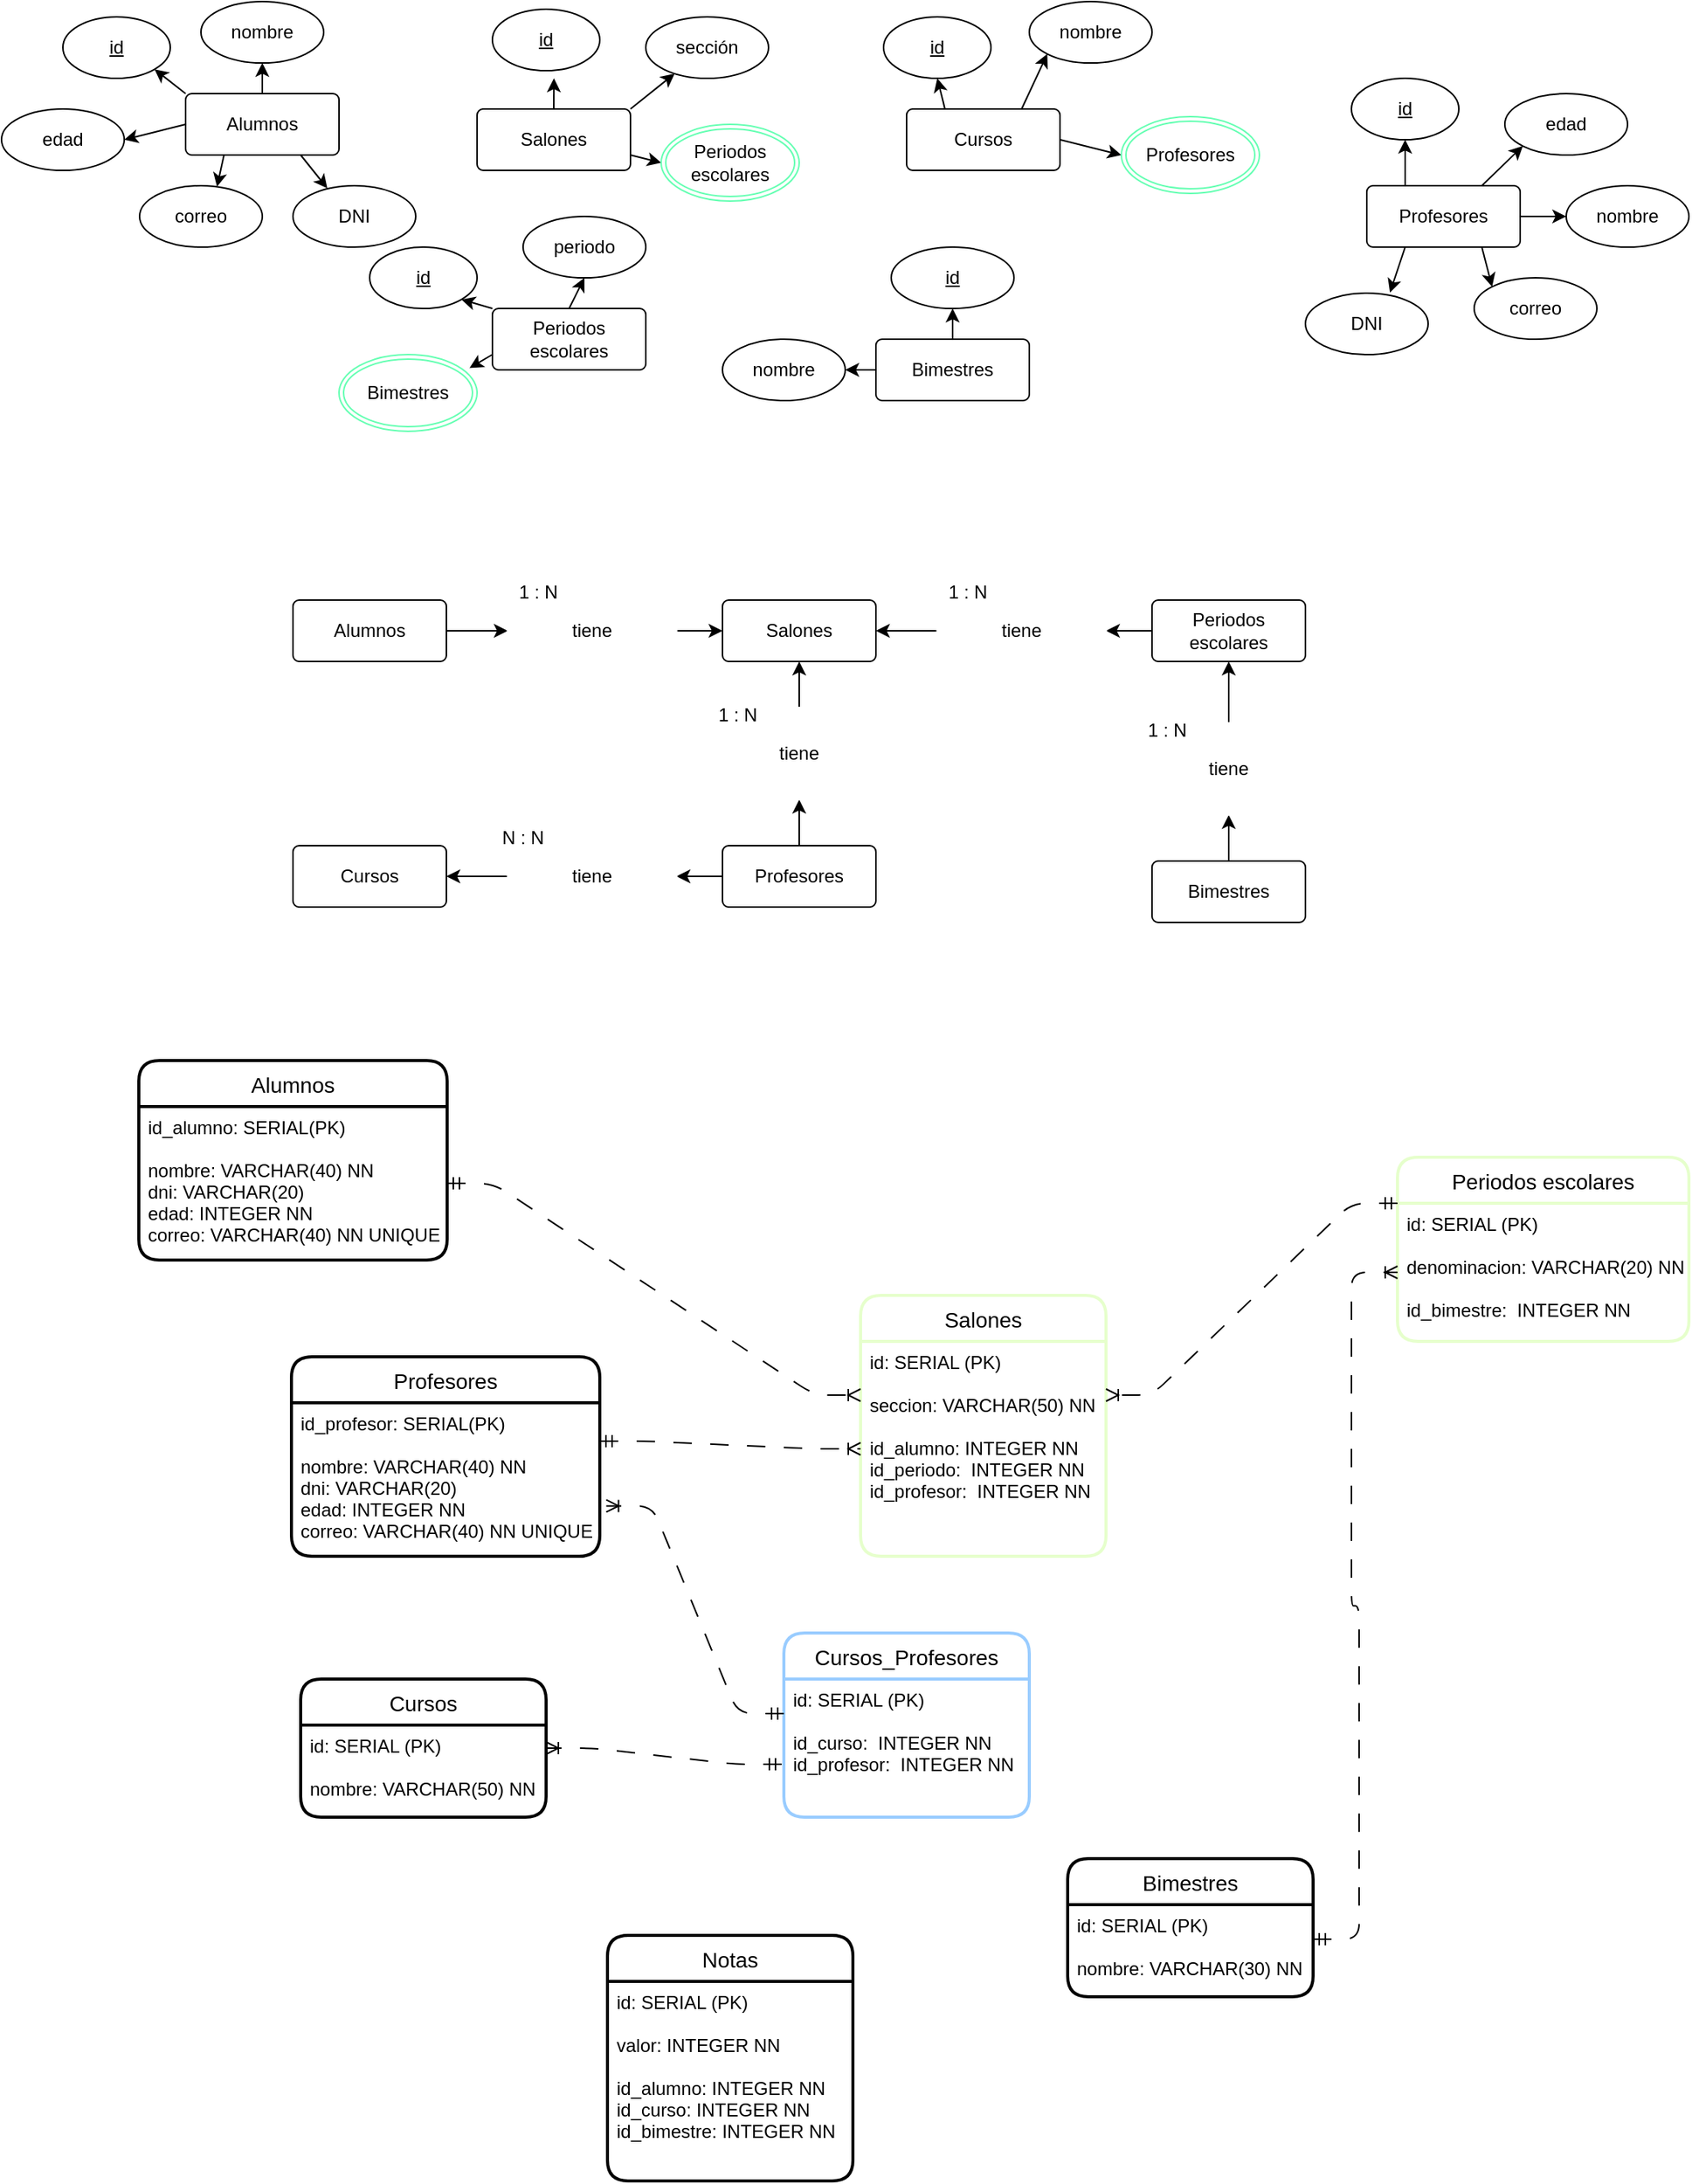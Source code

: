 <mxfile>
    <diagram id="zTvDpBMfOnWfTbX35JBE" name="Page-1">
        <mxGraphModel dx="1353" dy="523" grid="1" gridSize="10" guides="1" tooltips="1" connect="1" arrows="1" fold="1" page="1" pageScale="1" pageWidth="1169" pageHeight="1654" math="0" shadow="0">
            <root>
                <mxCell id="0"/>
                <mxCell id="1" parent="0"/>
                <mxCell id="44" style="edgeStyle=none;html=1;exitX=0.5;exitY=0;exitDx=0;exitDy=0;entryX=0.5;entryY=1;entryDx=0;entryDy=0;" parent="1" source="2" target="10" edge="1">
                    <mxGeometry relative="1" as="geometry"/>
                </mxCell>
                <mxCell id="45" style="edgeStyle=none;html=1;exitX=0;exitY=0;exitDx=0;exitDy=0;entryX=1;entryY=1;entryDx=0;entryDy=0;" parent="1" source="2" target="9" edge="1">
                    <mxGeometry relative="1" as="geometry"/>
                </mxCell>
                <mxCell id="46" style="edgeStyle=none;html=1;exitX=0;exitY=0.5;exitDx=0;exitDy=0;entryX=1;entryY=0.5;entryDx=0;entryDy=0;" parent="1" source="2" target="13" edge="1">
                    <mxGeometry relative="1" as="geometry"/>
                </mxCell>
                <mxCell id="47" style="edgeStyle=none;html=1;exitX=0.25;exitY=1;exitDx=0;exitDy=0;entryX=0.631;entryY=0.017;entryDx=0;entryDy=0;entryPerimeter=0;" parent="1" source="2" target="12" edge="1">
                    <mxGeometry relative="1" as="geometry"/>
                </mxCell>
                <mxCell id="169" style="edgeStyle=none;html=1;exitX=0.75;exitY=1;exitDx=0;exitDy=0;entryX=0.28;entryY=0.043;entryDx=0;entryDy=0;entryPerimeter=0;" edge="1" parent="1" source="2" target="168">
                    <mxGeometry relative="1" as="geometry"/>
                </mxCell>
                <mxCell id="2" value="Alumnos" style="rounded=1;arcSize=10;whiteSpace=wrap;html=1;align=center;" parent="1" vertex="1">
                    <mxGeometry x="140" y="170" width="100" height="40" as="geometry"/>
                </mxCell>
                <mxCell id="60" style="edgeStyle=none;html=1;exitX=0.25;exitY=0;exitDx=0;exitDy=0;entryX=0.5;entryY=1;entryDx=0;entryDy=0;" parent="1" source="3" target="28" edge="1">
                    <mxGeometry relative="1" as="geometry"/>
                </mxCell>
                <mxCell id="61" style="edgeStyle=none;html=1;exitX=0.75;exitY=0;exitDx=0;exitDy=0;entryX=0;entryY=1;entryDx=0;entryDy=0;" parent="1" source="3" target="31" edge="1">
                    <mxGeometry relative="1" as="geometry"/>
                </mxCell>
                <mxCell id="62" style="edgeStyle=none;html=1;exitX=1;exitY=0.5;exitDx=0;exitDy=0;entryX=0;entryY=0.5;entryDx=0;entryDy=0;" parent="1" source="3" target="29" edge="1">
                    <mxGeometry relative="1" as="geometry"/>
                </mxCell>
                <mxCell id="63" style="edgeStyle=none;html=1;exitX=0.75;exitY=1;exitDx=0;exitDy=0;entryX=0;entryY=0;entryDx=0;entryDy=0;" parent="1" source="3" target="30" edge="1">
                    <mxGeometry relative="1" as="geometry"/>
                </mxCell>
                <mxCell id="167" style="edgeStyle=none;html=1;exitX=0.25;exitY=1;exitDx=0;exitDy=0;entryX=0.689;entryY=-0.008;entryDx=0;entryDy=0;entryPerimeter=0;" edge="1" parent="1" source="3" target="166">
                    <mxGeometry relative="1" as="geometry"/>
                </mxCell>
                <mxCell id="3" value="Profesores" style="rounded=1;arcSize=10;whiteSpace=wrap;html=1;align=center;" parent="1" vertex="1">
                    <mxGeometry x="910" y="230" width="100" height="40" as="geometry"/>
                </mxCell>
                <mxCell id="48" style="edgeStyle=none;html=1;exitX=0.5;exitY=0;exitDx=0;exitDy=0;" parent="1" source="4" edge="1">
                    <mxGeometry relative="1" as="geometry">
                        <mxPoint x="380.105" y="160" as="targetPoint"/>
                    </mxGeometry>
                </mxCell>
                <mxCell id="49" style="edgeStyle=none;html=1;exitX=1;exitY=0;exitDx=0;exitDy=0;" parent="1" source="4" target="20" edge="1">
                    <mxGeometry relative="1" as="geometry"/>
                </mxCell>
                <mxCell id="50" style="edgeStyle=none;html=1;exitX=1;exitY=0.75;exitDx=0;exitDy=0;entryX=0;entryY=0.5;entryDx=0;entryDy=0;" parent="1" source="4" target="22" edge="1">
                    <mxGeometry relative="1" as="geometry"/>
                </mxCell>
                <mxCell id="4" value="Salones" style="rounded=1;arcSize=10;whiteSpace=wrap;html=1;align=center;" parent="1" vertex="1">
                    <mxGeometry x="330" y="180" width="100" height="40" as="geometry"/>
                </mxCell>
                <mxCell id="54" style="edgeStyle=none;html=1;exitX=0.25;exitY=0;exitDx=0;exitDy=0;entryX=0.5;entryY=1;entryDx=0;entryDy=0;" parent="1" source="5" target="33" edge="1">
                    <mxGeometry relative="1" as="geometry"/>
                </mxCell>
                <mxCell id="55" style="edgeStyle=none;html=1;exitX=0.75;exitY=0;exitDx=0;exitDy=0;entryX=0;entryY=1;entryDx=0;entryDy=0;" parent="1" source="5" target="23" edge="1">
                    <mxGeometry relative="1" as="geometry"/>
                </mxCell>
                <mxCell id="56" style="edgeStyle=none;html=1;exitX=1;exitY=0.5;exitDx=0;exitDy=0;entryX=0;entryY=0.5;entryDx=0;entryDy=0;" parent="1" source="5" target="26" edge="1">
                    <mxGeometry relative="1" as="geometry"/>
                </mxCell>
                <mxCell id="5" value="Cursos" style="rounded=1;arcSize=10;whiteSpace=wrap;html=1;align=center;" parent="1" vertex="1">
                    <mxGeometry x="610" y="180" width="100" height="40" as="geometry"/>
                </mxCell>
                <mxCell id="51" style="edgeStyle=none;html=1;exitX=0;exitY=0;exitDx=0;exitDy=0;entryX=1;entryY=1;entryDx=0;entryDy=0;" parent="1" source="7" target="36" edge="1">
                    <mxGeometry relative="1" as="geometry"/>
                </mxCell>
                <mxCell id="53" style="edgeStyle=none;html=1;exitX=0;exitY=0.75;exitDx=0;exitDy=0;entryX=0.945;entryY=0.176;entryDx=0;entryDy=0;entryPerimeter=0;" parent="1" source="7" target="37" edge="1">
                    <mxGeometry relative="1" as="geometry"/>
                </mxCell>
                <mxCell id="66" style="edgeStyle=none;html=1;exitX=0.5;exitY=0;exitDx=0;exitDy=0;entryX=0.5;entryY=1;entryDx=0;entryDy=0;" parent="1" source="7" target="65" edge="1">
                    <mxGeometry relative="1" as="geometry"/>
                </mxCell>
                <mxCell id="7" value="Periodos escolares" style="rounded=1;arcSize=10;whiteSpace=wrap;html=1;align=center;" parent="1" vertex="1">
                    <mxGeometry x="340" y="310" width="100" height="40" as="geometry"/>
                </mxCell>
                <mxCell id="57" style="edgeStyle=none;html=1;exitX=0.5;exitY=0;exitDx=0;exitDy=0;entryX=0.5;entryY=1;entryDx=0;entryDy=0;" parent="1" source="8" target="39" edge="1">
                    <mxGeometry relative="1" as="geometry"/>
                </mxCell>
                <mxCell id="58" style="edgeStyle=none;html=1;exitX=0;exitY=0.5;exitDx=0;exitDy=0;entryX=1;entryY=0.5;entryDx=0;entryDy=0;" parent="1" source="8" target="40" edge="1">
                    <mxGeometry relative="1" as="geometry"/>
                </mxCell>
                <mxCell id="8" value="Bimestres" style="rounded=1;arcSize=10;whiteSpace=wrap;html=1;align=center;" parent="1" vertex="1">
                    <mxGeometry x="590" y="330" width="100" height="40" as="geometry"/>
                </mxCell>
                <mxCell id="9" value="id" style="ellipse;whiteSpace=wrap;html=1;align=center;fontStyle=4;" parent="1" vertex="1">
                    <mxGeometry x="60" y="120" width="70" height="40" as="geometry"/>
                </mxCell>
                <mxCell id="10" value="nombre" style="ellipse;whiteSpace=wrap;html=1;align=center;" parent="1" vertex="1">
                    <mxGeometry x="150" y="110" width="80" height="40" as="geometry"/>
                </mxCell>
                <mxCell id="12" value="correo" style="ellipse;whiteSpace=wrap;html=1;align=center;" parent="1" vertex="1">
                    <mxGeometry x="110" y="230" width="80" height="40" as="geometry"/>
                </mxCell>
                <mxCell id="13" value="edad" style="ellipse;whiteSpace=wrap;html=1;align=center;" parent="1" vertex="1">
                    <mxGeometry x="20" y="180" width="80" height="40" as="geometry"/>
                </mxCell>
                <mxCell id="77" value="" style="edgeStyle=none;html=1;" parent="1" source="15" target="76" edge="1">
                    <mxGeometry relative="1" as="geometry"/>
                </mxCell>
                <mxCell id="140" style="edgeStyle=none;html=1;exitX=0.5;exitY=0;exitDx=0;exitDy=0;entryX=0.5;entryY=1;entryDx=0;entryDy=0;" parent="1" source="15" target="70" edge="1">
                    <mxGeometry relative="1" as="geometry"/>
                </mxCell>
                <mxCell id="15" value="Profesores" style="rounded=1;arcSize=10;whiteSpace=wrap;html=1;align=center;" parent="1" vertex="1">
                    <mxGeometry x="490" y="660" width="100" height="40" as="geometry"/>
                </mxCell>
                <mxCell id="16" value="Salones" style="rounded=1;arcSize=10;whiteSpace=wrap;html=1;align=center;" parent="1" vertex="1">
                    <mxGeometry x="490" y="500" width="100" height="40" as="geometry"/>
                </mxCell>
                <mxCell id="17" value="Cursos" style="rounded=1;arcSize=10;whiteSpace=wrap;html=1;align=center;" parent="1" vertex="1">
                    <mxGeometry x="210" y="660" width="100" height="40" as="geometry"/>
                </mxCell>
                <mxCell id="119" style="edgeStyle=none;html=1;exitX=0;exitY=0.5;exitDx=0;exitDy=0;entryX=1;entryY=0.5;entryDx=0;entryDy=0;" parent="1" source="18" target="85" edge="1">
                    <mxGeometry relative="1" as="geometry"/>
                </mxCell>
                <mxCell id="18" value="Periodos escolares" style="rounded=1;arcSize=10;whiteSpace=wrap;html=1;align=center;" parent="1" vertex="1">
                    <mxGeometry x="770" y="500" width="100" height="40" as="geometry"/>
                </mxCell>
                <mxCell id="138" style="edgeStyle=none;html=1;exitX=0.5;exitY=0;exitDx=0;exitDy=0;entryX=0.5;entryY=1;entryDx=0;entryDy=0;" parent="1" source="19" target="69" edge="1">
                    <mxGeometry relative="1" as="geometry"/>
                </mxCell>
                <mxCell id="19" value="Bimestres" style="rounded=1;arcSize=10;whiteSpace=wrap;html=1;align=center;" parent="1" vertex="1">
                    <mxGeometry x="770" y="670" width="100" height="40" as="geometry"/>
                </mxCell>
                <mxCell id="20" value="sección" style="ellipse;whiteSpace=wrap;html=1;align=center;" parent="1" vertex="1">
                    <mxGeometry x="440" y="120" width="80" height="40" as="geometry"/>
                </mxCell>
                <mxCell id="22" value="Periodos escolares" style="ellipse;shape=doubleEllipse;margin=3;whiteSpace=wrap;html=1;align=center;strokeColor=#66FFB3;" parent="1" vertex="1">
                    <mxGeometry x="450" y="190" width="90" height="50" as="geometry"/>
                </mxCell>
                <mxCell id="23" value="nombre" style="ellipse;whiteSpace=wrap;html=1;align=center;" parent="1" vertex="1">
                    <mxGeometry x="690" y="110" width="80" height="40" as="geometry"/>
                </mxCell>
                <mxCell id="26" value="Profesores" style="ellipse;shape=doubleEllipse;margin=3;whiteSpace=wrap;html=1;align=center;strokeColor=#66FFB3;" parent="1" vertex="1">
                    <mxGeometry x="750" y="185" width="90" height="50" as="geometry"/>
                </mxCell>
                <mxCell id="28" value="id" style="ellipse;whiteSpace=wrap;html=1;align=center;fontStyle=4;" parent="1" vertex="1">
                    <mxGeometry x="900" y="160" width="70" height="40" as="geometry"/>
                </mxCell>
                <mxCell id="29" value="nombre" style="ellipse;whiteSpace=wrap;html=1;align=center;" parent="1" vertex="1">
                    <mxGeometry x="1040" y="230" width="80" height="40" as="geometry"/>
                </mxCell>
                <mxCell id="30" value="correo" style="ellipse;whiteSpace=wrap;html=1;align=center;" parent="1" vertex="1">
                    <mxGeometry x="980" y="290" width="80" height="40" as="geometry"/>
                </mxCell>
                <mxCell id="31" value="edad" style="ellipse;whiteSpace=wrap;html=1;align=center;" parent="1" vertex="1">
                    <mxGeometry x="1000" y="170" width="80" height="40" as="geometry"/>
                </mxCell>
                <mxCell id="32" value="id" style="ellipse;whiteSpace=wrap;html=1;align=center;fontStyle=4;" parent="1" vertex="1">
                    <mxGeometry x="340" y="115" width="70" height="40" as="geometry"/>
                </mxCell>
                <mxCell id="33" value="id" style="ellipse;whiteSpace=wrap;html=1;align=center;fontStyle=4;" parent="1" vertex="1">
                    <mxGeometry x="595" y="120" width="70" height="40" as="geometry"/>
                </mxCell>
                <mxCell id="36" value="id" style="ellipse;whiteSpace=wrap;html=1;align=center;fontStyle=4;" parent="1" vertex="1">
                    <mxGeometry x="260" y="270" width="70" height="40" as="geometry"/>
                </mxCell>
                <mxCell id="37" value="Bimestres" style="ellipse;shape=doubleEllipse;margin=3;whiteSpace=wrap;html=1;align=center;strokeColor=#66FFB3;" parent="1" vertex="1">
                    <mxGeometry x="240" y="340" width="90" height="50" as="geometry"/>
                </mxCell>
                <mxCell id="39" value="&lt;u&gt;id&lt;/u&gt;" style="ellipse;whiteSpace=wrap;html=1;align=center;" parent="1" vertex="1">
                    <mxGeometry x="600" y="270" width="80" height="40" as="geometry"/>
                </mxCell>
                <mxCell id="40" value="nombre" style="ellipse;whiteSpace=wrap;html=1;align=center;" parent="1" vertex="1">
                    <mxGeometry x="490" y="330" width="80" height="40" as="geometry"/>
                </mxCell>
                <mxCell id="65" value="periodo" style="ellipse;whiteSpace=wrap;html=1;align=center;" parent="1" vertex="1">
                    <mxGeometry x="360" y="250" width="80" height="40" as="geometry"/>
                </mxCell>
                <mxCell id="71" value="" style="edgeStyle=none;html=1;" parent="1" source="67" target="68" edge="1">
                    <mxGeometry relative="1" as="geometry"/>
                </mxCell>
                <mxCell id="67" value="Alumnos" style="rounded=1;arcSize=10;whiteSpace=wrap;html=1;align=center;" parent="1" vertex="1">
                    <mxGeometry x="210" y="500" width="100" height="40" as="geometry"/>
                </mxCell>
                <mxCell id="72" value="" style="edgeStyle=none;html=1;" parent="1" source="68" target="16" edge="1">
                    <mxGeometry relative="1" as="geometry"/>
                </mxCell>
                <mxCell id="68" value="tiene" style="shape=rhombus;perimeter=rhombusPerimeter;whiteSpace=wrap;html=1;align=center;strokeColor=#FFFFFF;" parent="1" vertex="1">
                    <mxGeometry x="350" y="490" width="110" height="60" as="geometry"/>
                </mxCell>
                <mxCell id="139" value="" style="edgeStyle=none;html=1;" parent="1" source="69" target="18" edge="1">
                    <mxGeometry relative="1" as="geometry"/>
                </mxCell>
                <mxCell id="69" value="tiene" style="shape=rhombus;perimeter=rhombusPerimeter;whiteSpace=wrap;html=1;align=center;strokeColor=#FFFFFF;" parent="1" vertex="1">
                    <mxGeometry x="765" y="580" width="110" height="60" as="geometry"/>
                </mxCell>
                <mxCell id="141" style="edgeStyle=none;html=1;exitX=0.5;exitY=0;exitDx=0;exitDy=0;entryX=0.5;entryY=1;entryDx=0;entryDy=0;" parent="1" source="70" target="16" edge="1">
                    <mxGeometry relative="1" as="geometry"/>
                </mxCell>
                <mxCell id="70" value="tiene" style="shape=rhombus;perimeter=rhombusPerimeter;whiteSpace=wrap;html=1;align=center;strokeColor=#FFFFFF;" parent="1" vertex="1">
                    <mxGeometry x="485" y="570" width="110" height="60" as="geometry"/>
                </mxCell>
                <mxCell id="78" value="" style="edgeStyle=none;html=1;" parent="1" source="76" target="17" edge="1">
                    <mxGeometry relative="1" as="geometry"/>
                </mxCell>
                <mxCell id="76" value="tiene" style="shape=rhombus;perimeter=rhombusPerimeter;whiteSpace=wrap;html=1;align=center;strokeColor=#FFFFFF;" parent="1" vertex="1">
                    <mxGeometry x="350" y="650" width="110" height="60" as="geometry"/>
                </mxCell>
                <mxCell id="79" value="1 : N" style="text;html=1;strokeColor=none;fillColor=none;align=center;verticalAlign=middle;whiteSpace=wrap;rounded=0;" parent="1" vertex="1">
                    <mxGeometry x="340" y="480" width="60" height="30" as="geometry"/>
                </mxCell>
                <mxCell id="80" value="1 : N" style="text;html=1;strokeColor=none;fillColor=none;align=center;verticalAlign=middle;whiteSpace=wrap;rounded=0;" parent="1" vertex="1">
                    <mxGeometry x="470" y="560" width="60" height="30" as="geometry"/>
                </mxCell>
                <mxCell id="81" value="N : N" style="text;html=1;strokeColor=none;fillColor=none;align=center;verticalAlign=middle;whiteSpace=wrap;rounded=0;" parent="1" vertex="1">
                    <mxGeometry x="330" y="640" width="60" height="30" as="geometry"/>
                </mxCell>
                <mxCell id="84" value="1 : N" style="text;html=1;strokeColor=none;fillColor=none;align=center;verticalAlign=middle;whiteSpace=wrap;rounded=0;" parent="1" vertex="1">
                    <mxGeometry x="750" y="570" width="60" height="30" as="geometry"/>
                </mxCell>
                <mxCell id="120" style="edgeStyle=none;html=1;exitX=0;exitY=0.5;exitDx=0;exitDy=0;entryX=1;entryY=0.5;entryDx=0;entryDy=0;" parent="1" source="85" target="16" edge="1">
                    <mxGeometry relative="1" as="geometry"/>
                </mxCell>
                <mxCell id="85" value="tiene" style="shape=rhombus;perimeter=rhombusPerimeter;whiteSpace=wrap;html=1;align=center;strokeColor=#FFFFFF;" parent="1" vertex="1">
                    <mxGeometry x="630" y="490" width="110" height="60" as="geometry"/>
                </mxCell>
                <mxCell id="88" value="1 : N" style="text;html=1;strokeColor=none;fillColor=none;align=center;verticalAlign=middle;whiteSpace=wrap;rounded=0;" parent="1" vertex="1">
                    <mxGeometry x="620" y="480" width="60" height="30" as="geometry"/>
                </mxCell>
                <mxCell id="108" value="Alumnos" style="swimlane;childLayout=stackLayout;horizontal=1;startSize=30;horizontalStack=0;rounded=1;fontSize=14;fontStyle=0;strokeWidth=2;resizeParent=0;resizeLast=1;shadow=0;dashed=0;align=center;" parent="1" vertex="1">
                    <mxGeometry x="109.5" y="800" width="201" height="130" as="geometry">
                        <mxRectangle x="110" y="850" width="90" height="30" as="alternateBounds"/>
                    </mxGeometry>
                </mxCell>
                <mxCell id="109" value="id_alumno: SERIAL(PK)&#10;&#10;nombre: VARCHAR(40) NN&#10;dni: VARCHAR(20)&#10;edad: INTEGER NN&#10;correo: VARCHAR(40) NN UNIQUE&#10;" style="align=left;strokeColor=none;fillColor=none;spacingLeft=4;fontSize=12;verticalAlign=top;resizable=0;rotatable=0;part=1;" parent="108" vertex="1">
                    <mxGeometry y="30" width="201" height="100" as="geometry"/>
                </mxCell>
                <mxCell id="110" value="Salones" style="swimlane;childLayout=stackLayout;horizontal=1;startSize=30;horizontalStack=0;rounded=1;fontSize=14;fontStyle=0;strokeWidth=2;resizeParent=0;resizeLast=1;shadow=0;dashed=0;align=center;strokeColor=#E6FFCC;" parent="1" vertex="1">
                    <mxGeometry x="580" y="953" width="160" height="170" as="geometry"/>
                </mxCell>
                <mxCell id="111" value="id: SERIAL (PK)&#10;&#10;seccion: VARCHAR(50) NN&#10;&#10;id_alumno: INTEGER NN&#10;id_periodo:  INTEGER NN&#10;id_profesor:  INTEGER NN" style="align=left;strokeColor=none;fillColor=none;spacingLeft=4;fontSize=12;verticalAlign=top;resizable=0;rotatable=0;part=1;" parent="110" vertex="1">
                    <mxGeometry y="30" width="160" height="140" as="geometry"/>
                </mxCell>
                <mxCell id="114" value="" style="edgeStyle=entityRelationEdgeStyle;fontSize=12;html=1;endArrow=ERoneToMany;startArrow=ERmandOne;entryX=0;entryY=0.25;entryDx=0;entryDy=0;dashed=1;dashPattern=12 12;" parent="1" source="109" target="111" edge="1">
                    <mxGeometry width="100" height="100" relative="1" as="geometry">
                        <mxPoint x="539" y="1003" as="sourcePoint"/>
                        <mxPoint x="639" y="903" as="targetPoint"/>
                    </mxGeometry>
                </mxCell>
                <mxCell id="115" value="Periodos escolares" style="swimlane;childLayout=stackLayout;horizontal=1;startSize=30;horizontalStack=0;rounded=1;fontSize=14;fontStyle=0;strokeWidth=2;resizeParent=0;resizeLast=1;shadow=0;dashed=0;align=center;strokeColor=#E6FFCC;" parent="1" vertex="1">
                    <mxGeometry x="930" y="863" width="190" height="120" as="geometry"/>
                </mxCell>
                <mxCell id="116" value="id: SERIAL (PK)&#10;&#10;denominacion: VARCHAR(20) NN&#10;&#10;id_bimestre:  INTEGER NN&#10;" style="align=left;strokeColor=none;fillColor=none;spacingLeft=4;fontSize=12;verticalAlign=top;resizable=0;rotatable=0;part=1;" parent="115" vertex="1">
                    <mxGeometry y="30" width="190" height="90" as="geometry"/>
                </mxCell>
                <mxCell id="121" value="" style="edgeStyle=entityRelationEdgeStyle;fontSize=12;html=1;endArrow=ERoneToMany;startArrow=ERmandOne;exitX=0;exitY=0;exitDx=0;exitDy=0;entryX=1;entryY=0.25;entryDx=0;entryDy=0;dashed=1;dashPattern=12 12;" parent="1" source="116" target="111" edge="1">
                    <mxGeometry width="100" height="100" relative="1" as="geometry">
                        <mxPoint x="789" y="993" as="sourcePoint"/>
                        <mxPoint x="889" y="893" as="targetPoint"/>
                    </mxGeometry>
                </mxCell>
                <mxCell id="126" value="Profesores" style="swimlane;childLayout=stackLayout;horizontal=1;startSize=30;horizontalStack=0;rounded=1;fontSize=14;fontStyle=0;strokeWidth=2;resizeParent=0;resizeLast=1;shadow=0;dashed=0;align=center;" parent="1" vertex="1">
                    <mxGeometry x="209" y="993" width="201" height="130" as="geometry">
                        <mxRectangle x="110" y="850" width="90" height="30" as="alternateBounds"/>
                    </mxGeometry>
                </mxCell>
                <mxCell id="127" value="id_profesor: SERIAL(PK)&#10;&#10;nombre: VARCHAR(40) NN&#10;dni: VARCHAR(20)&#10;edad: INTEGER NN&#10;correo: VARCHAR(40) NN UNIQUE" style="align=left;strokeColor=none;fillColor=none;spacingLeft=4;fontSize=12;verticalAlign=top;resizable=0;rotatable=0;part=1;" parent="126" vertex="1">
                    <mxGeometry y="30" width="201" height="100" as="geometry"/>
                </mxCell>
                <mxCell id="132" value="Bimestres" style="swimlane;childLayout=stackLayout;horizontal=1;startSize=30;horizontalStack=0;rounded=1;fontSize=14;fontStyle=0;strokeWidth=2;resizeParent=0;resizeLast=1;shadow=0;dashed=0;align=center;" parent="1" vertex="1">
                    <mxGeometry x="715" y="1320" width="160" height="90" as="geometry"/>
                </mxCell>
                <mxCell id="133" value="id: SERIAL (PK)&#10;&#10;nombre: VARCHAR(30) NN&#10;" style="align=left;strokeColor=none;fillColor=none;spacingLeft=4;fontSize=12;verticalAlign=top;resizable=0;rotatable=0;part=1;" parent="132" vertex="1">
                    <mxGeometry y="30" width="160" height="60" as="geometry"/>
                </mxCell>
                <mxCell id="142" value="Cursos" style="swimlane;childLayout=stackLayout;horizontal=1;startSize=30;horizontalStack=0;rounded=1;fontSize=14;fontStyle=0;strokeWidth=2;resizeParent=0;resizeLast=1;shadow=0;dashed=0;align=center;" parent="1" vertex="1">
                    <mxGeometry x="215" y="1203" width="160" height="90" as="geometry"/>
                </mxCell>
                <mxCell id="143" value="id: SERIAL (PK)&#10;&#10;nombre: VARCHAR(50) NN" style="align=left;strokeColor=none;fillColor=none;spacingLeft=4;fontSize=12;verticalAlign=top;resizable=0;rotatable=0;part=1;" parent="142" vertex="1">
                    <mxGeometry y="30" width="160" height="60" as="geometry"/>
                </mxCell>
                <mxCell id="144" value="Cursos_Profesores" style="swimlane;childLayout=stackLayout;horizontal=1;startSize=30;horizontalStack=0;rounded=1;fontSize=14;fontStyle=0;strokeWidth=2;resizeParent=0;resizeLast=1;shadow=0;dashed=0;align=center;strokeColor=#99CCFF;" parent="1" vertex="1">
                    <mxGeometry x="530" y="1173" width="160" height="120" as="geometry"/>
                </mxCell>
                <mxCell id="145" value="id: SERIAL (PK)&#10;&#10;id_curso:  INTEGER NN&#10;id_profesor:  INTEGER NN" style="align=left;strokeColor=none;fillColor=none;spacingLeft=4;fontSize=12;verticalAlign=top;resizable=0;rotatable=0;part=1;" parent="144" vertex="1">
                    <mxGeometry y="30" width="160" height="90" as="geometry"/>
                </mxCell>
                <mxCell id="146" value="" style="edgeStyle=entityRelationEdgeStyle;fontSize=12;html=1;endArrow=ERoneToMany;startArrow=ERmandOne;entryX=1.021;entryY=0.672;entryDx=0;entryDy=0;dashed=1;dashPattern=12 12;entryPerimeter=0;exitX=0;exitY=0.25;exitDx=0;exitDy=0;" parent="1" source="145" target="127" edge="1">
                    <mxGeometry width="100" height="100" relative="1" as="geometry">
                        <mxPoint x="370" y="1213" as="sourcePoint"/>
                        <mxPoint x="599" y="1148" as="targetPoint"/>
                    </mxGeometry>
                </mxCell>
                <mxCell id="147" value="" style="edgeStyle=entityRelationEdgeStyle;fontSize=12;html=1;endArrow=ERoneToMany;startArrow=ERmandOne;entryX=1;entryY=0.25;entryDx=0;entryDy=0;dashed=1;dashPattern=12 12;exitX=-0.009;exitY=0.617;exitDx=0;exitDy=0;exitPerimeter=0;" parent="1" source="145" target="143" edge="1">
                    <mxGeometry width="100" height="100" relative="1" as="geometry">
                        <mxPoint x="370" y="1233" as="sourcePoint"/>
                        <mxPoint x="400.0" y="1313" as="targetPoint"/>
                    </mxGeometry>
                </mxCell>
                <mxCell id="162" value="" style="edgeStyle=entityRelationEdgeStyle;fontSize=12;html=1;endArrow=ERoneToMany;startArrow=ERmandOne;entryX=0;entryY=0.5;entryDx=0;entryDy=0;dashed=1;dashPattern=12 12;exitX=1;exitY=0.25;exitDx=0;exitDy=0;" parent="1" source="127" target="111" edge="1">
                    <mxGeometry width="100" height="100" relative="1" as="geometry">
                        <mxPoint x="430" y="1013" as="sourcePoint"/>
                        <mxPoint x="680" y="1028" as="targetPoint"/>
                    </mxGeometry>
                </mxCell>
                <mxCell id="136" value="" style="edgeStyle=entityRelationEdgeStyle;fontSize=12;html=1;endArrow=ERoneToMany;startArrow=ERmandOne;exitX=1;exitY=0.375;exitDx=0;exitDy=0;entryX=0;entryY=0.5;entryDx=0;entryDy=0;exitPerimeter=0;dashed=1;dashPattern=12 12;" parent="1" source="133" target="116" edge="1">
                    <mxGeometry width="100" height="100" relative="1" as="geometry">
                        <mxPoint x="1070" y="1113" as="sourcePoint"/>
                        <mxPoint x="1020" y="1243" as="targetPoint"/>
                    </mxGeometry>
                </mxCell>
                <mxCell id="166" value="DNI" style="ellipse;whiteSpace=wrap;html=1;align=center;" vertex="1" parent="1">
                    <mxGeometry x="870" y="300" width="80" height="40" as="geometry"/>
                </mxCell>
                <mxCell id="168" value="DNI" style="ellipse;whiteSpace=wrap;html=1;align=center;" vertex="1" parent="1">
                    <mxGeometry x="210" y="230" width="80" height="40" as="geometry"/>
                </mxCell>
                <mxCell id="170" value="Notas" style="swimlane;childLayout=stackLayout;horizontal=1;startSize=30;horizontalStack=0;rounded=1;fontSize=14;fontStyle=0;strokeWidth=2;resizeParent=0;resizeLast=1;shadow=0;dashed=0;align=center;" vertex="1" parent="1">
                    <mxGeometry x="415" y="1370" width="160" height="160" as="geometry"/>
                </mxCell>
                <mxCell id="171" value="id: SERIAL (PK)&#10;&#10;valor: INTEGER NN&#10;&#10;id_alumno: INTEGER NN&#10;id_curso: INTEGER NN&#10;id_bimestre: INTEGER NN&#10;&#10;" style="align=left;strokeColor=none;fillColor=none;spacingLeft=4;fontSize=12;verticalAlign=top;resizable=0;rotatable=0;part=1;" vertex="1" parent="170">
                    <mxGeometry y="30" width="160" height="130" as="geometry"/>
                </mxCell>
            </root>
        </mxGraphModel>
    </diagram>
</mxfile>